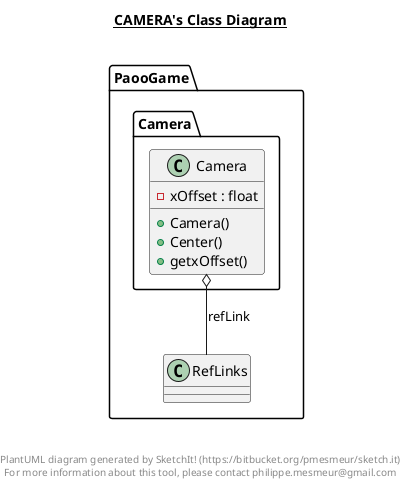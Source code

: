 @startuml

title __CAMERA's Class Diagram__\n

  namespace PaooGame {
    namespace Camera {
      class PaooGame.Camera.Camera {
          - xOffset : float
          + Camera()
          + Center()
          + getxOffset()
      }
    }
  }
  

  PaooGame.Camera.Camera o-- PaooGame.RefLinks : refLink


right footer


PlantUML diagram generated by SketchIt! (https://bitbucket.org/pmesmeur/sketch.it)
For more information about this tool, please contact philippe.mesmeur@gmail.com
endfooter

@enduml
